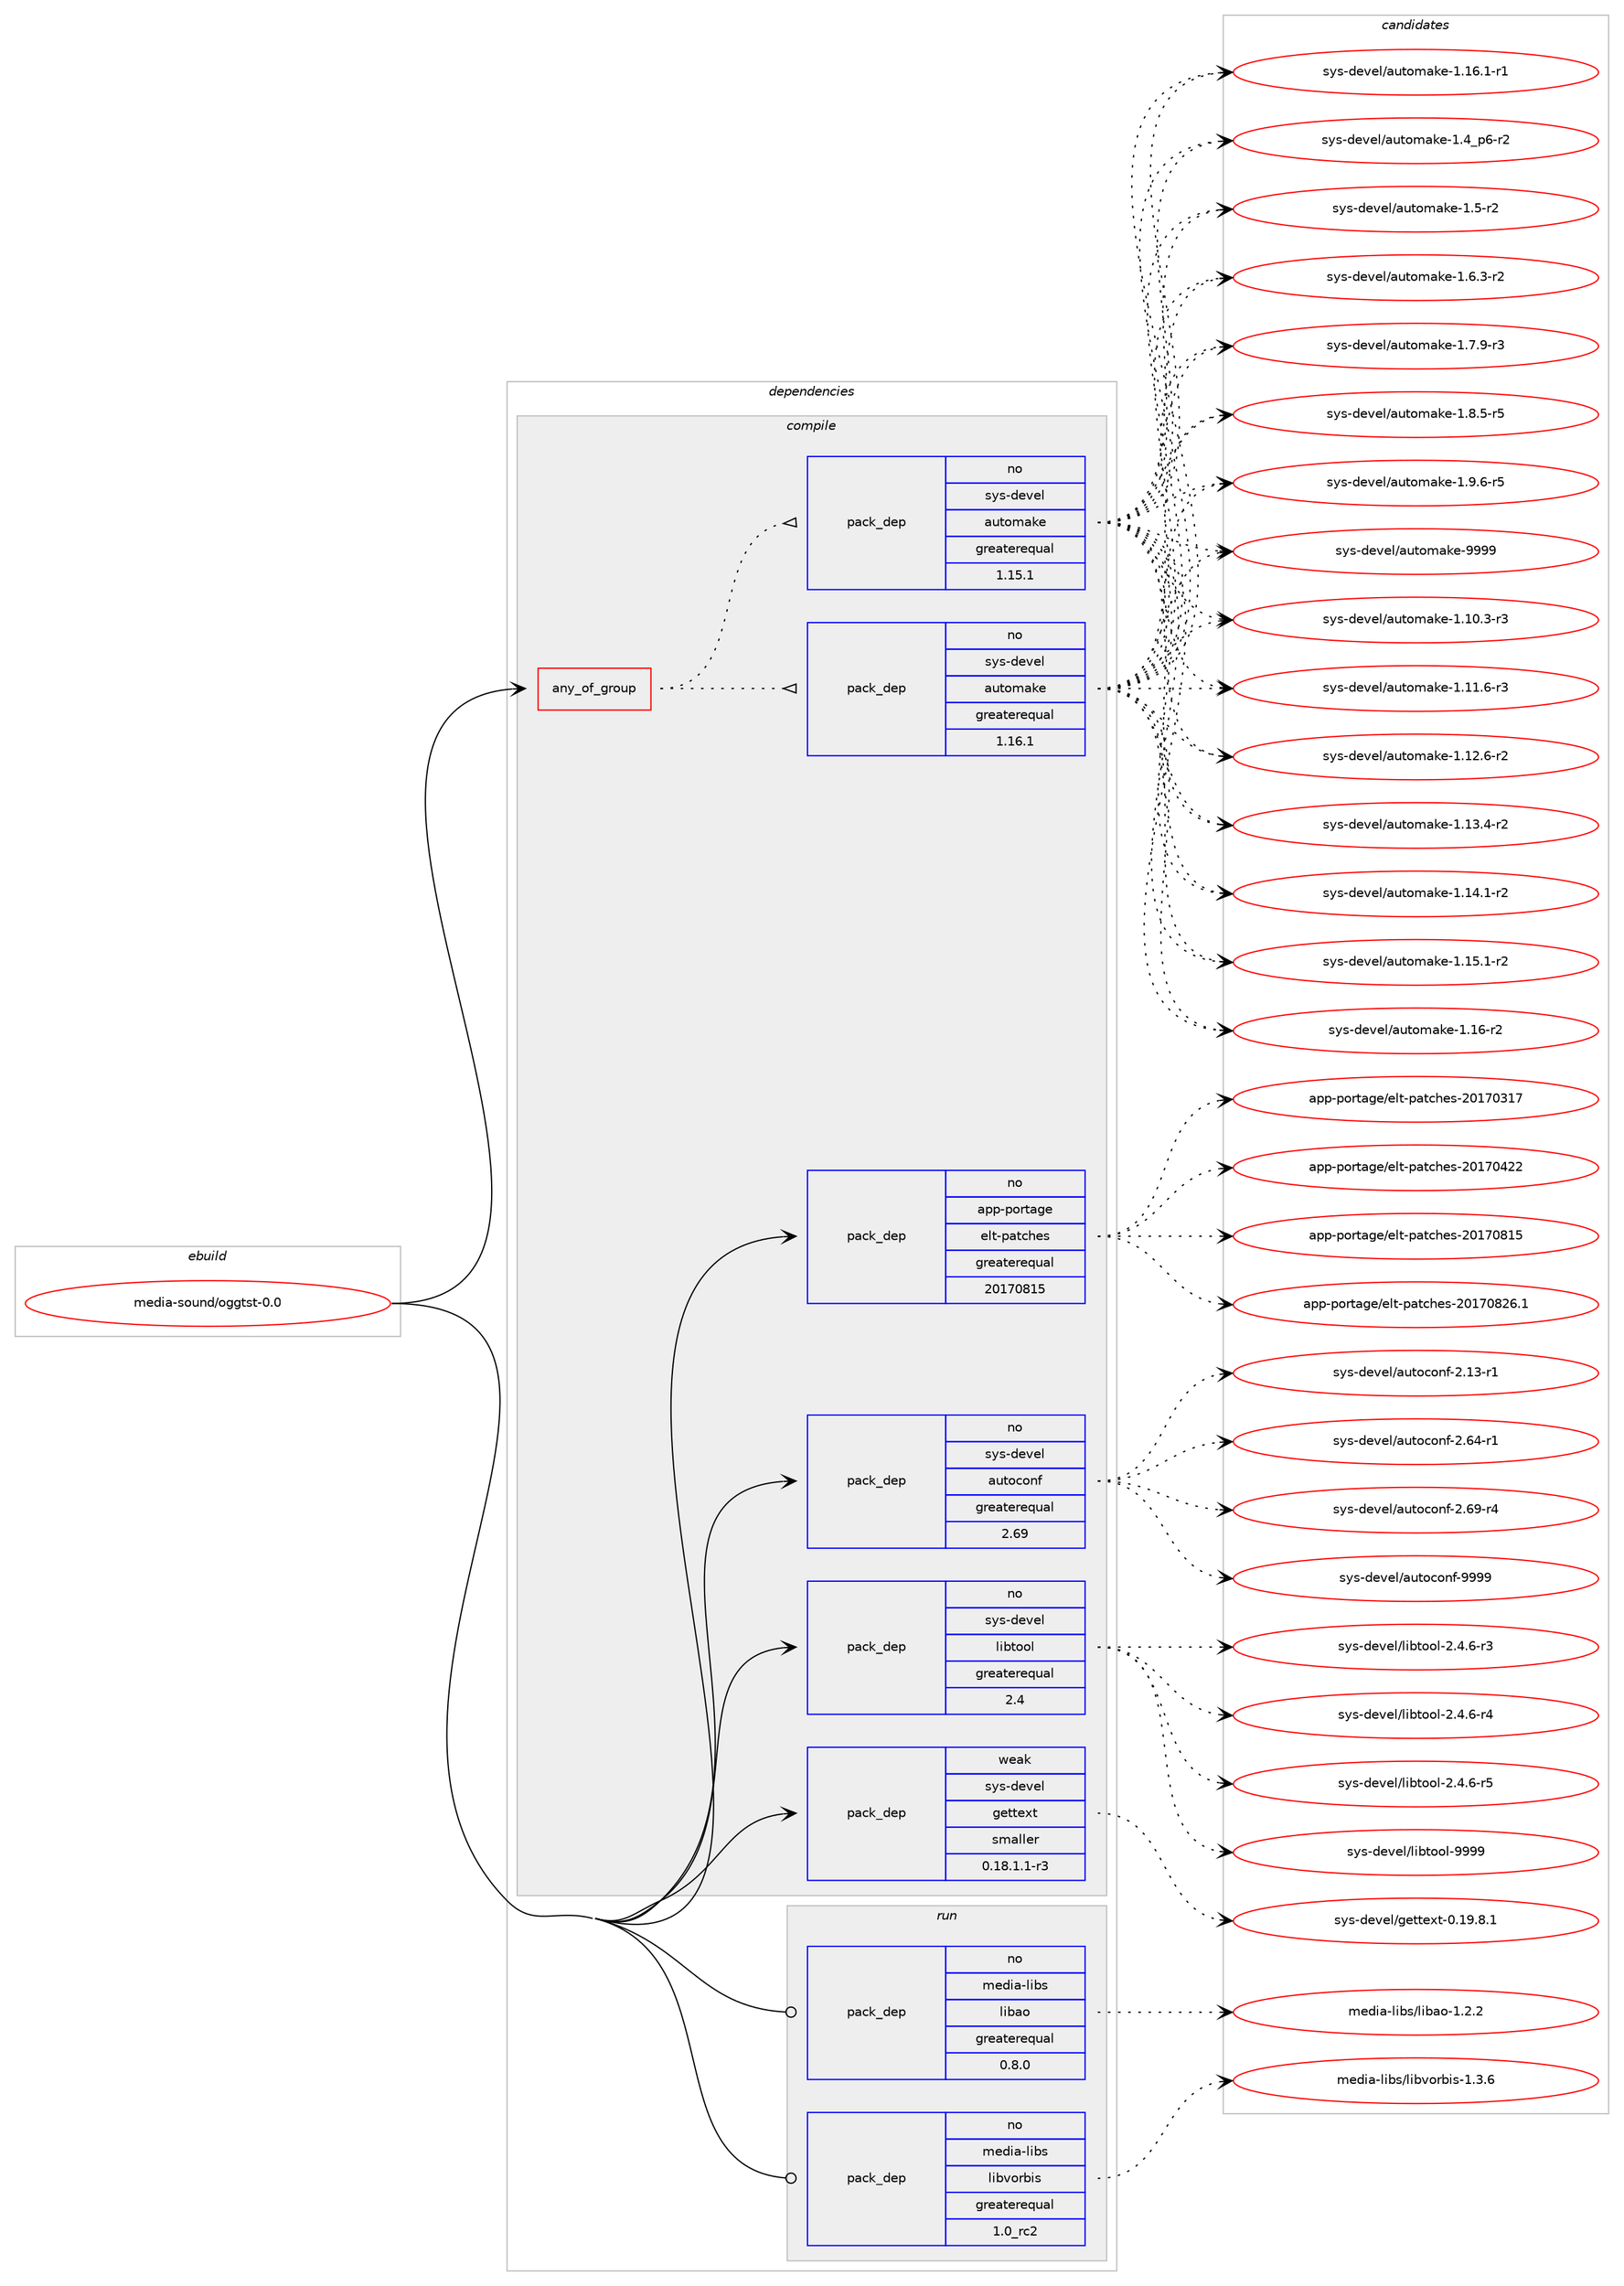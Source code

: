 digraph prolog {

# *************
# Graph options
# *************

newrank=true;
concentrate=true;
compound=true;
graph [rankdir=LR,fontname=Helvetica,fontsize=10,ranksep=1.5];#, ranksep=2.5, nodesep=0.2];
edge  [arrowhead=vee];
node  [fontname=Helvetica,fontsize=10];

# **********
# The ebuild
# **********

subgraph cluster_leftcol {
color=gray;
rank=same;
label=<<i>ebuild</i>>;
id [label="media-sound/oggtst-0.0", color=red, width=4, href="../media-sound/oggtst-0.0.svg"];
}

# ****************
# The dependencies
# ****************

subgraph cluster_midcol {
color=gray;
label=<<i>dependencies</i>>;
subgraph cluster_compile {
fillcolor="#eeeeee";
style=filled;
label=<<i>compile</i>>;
subgraph any25524 {
dependency1628710 [label=<<TABLE BORDER="0" CELLBORDER="1" CELLSPACING="0" CELLPADDING="4"><TR><TD CELLPADDING="10">any_of_group</TD></TR></TABLE>>, shape=none, color=red];subgraph pack1164610 {
dependency1628711 [label=<<TABLE BORDER="0" CELLBORDER="1" CELLSPACING="0" CELLPADDING="4" WIDTH="220"><TR><TD ROWSPAN="6" CELLPADDING="30">pack_dep</TD></TR><TR><TD WIDTH="110">no</TD></TR><TR><TD>sys-devel</TD></TR><TR><TD>automake</TD></TR><TR><TD>greaterequal</TD></TR><TR><TD>1.16.1</TD></TR></TABLE>>, shape=none, color=blue];
}
dependency1628710:e -> dependency1628711:w [weight=20,style="dotted",arrowhead="oinv"];
subgraph pack1164611 {
dependency1628712 [label=<<TABLE BORDER="0" CELLBORDER="1" CELLSPACING="0" CELLPADDING="4" WIDTH="220"><TR><TD ROWSPAN="6" CELLPADDING="30">pack_dep</TD></TR><TR><TD WIDTH="110">no</TD></TR><TR><TD>sys-devel</TD></TR><TR><TD>automake</TD></TR><TR><TD>greaterequal</TD></TR><TR><TD>1.15.1</TD></TR></TABLE>>, shape=none, color=blue];
}
dependency1628710:e -> dependency1628712:w [weight=20,style="dotted",arrowhead="oinv"];
}
id:e -> dependency1628710:w [weight=20,style="solid",arrowhead="vee"];
subgraph pack1164612 {
dependency1628713 [label=<<TABLE BORDER="0" CELLBORDER="1" CELLSPACING="0" CELLPADDING="4" WIDTH="220"><TR><TD ROWSPAN="6" CELLPADDING="30">pack_dep</TD></TR><TR><TD WIDTH="110">no</TD></TR><TR><TD>app-portage</TD></TR><TR><TD>elt-patches</TD></TR><TR><TD>greaterequal</TD></TR><TR><TD>20170815</TD></TR></TABLE>>, shape=none, color=blue];
}
id:e -> dependency1628713:w [weight=20,style="solid",arrowhead="vee"];
subgraph pack1164613 {
dependency1628714 [label=<<TABLE BORDER="0" CELLBORDER="1" CELLSPACING="0" CELLPADDING="4" WIDTH="220"><TR><TD ROWSPAN="6" CELLPADDING="30">pack_dep</TD></TR><TR><TD WIDTH="110">no</TD></TR><TR><TD>sys-devel</TD></TR><TR><TD>autoconf</TD></TR><TR><TD>greaterequal</TD></TR><TR><TD>2.69</TD></TR></TABLE>>, shape=none, color=blue];
}
id:e -> dependency1628714:w [weight=20,style="solid",arrowhead="vee"];
subgraph pack1164614 {
dependency1628715 [label=<<TABLE BORDER="0" CELLBORDER="1" CELLSPACING="0" CELLPADDING="4" WIDTH="220"><TR><TD ROWSPAN="6" CELLPADDING="30">pack_dep</TD></TR><TR><TD WIDTH="110">no</TD></TR><TR><TD>sys-devel</TD></TR><TR><TD>libtool</TD></TR><TR><TD>greaterequal</TD></TR><TR><TD>2.4</TD></TR></TABLE>>, shape=none, color=blue];
}
id:e -> dependency1628715:w [weight=20,style="solid",arrowhead="vee"];
subgraph pack1164615 {
dependency1628716 [label=<<TABLE BORDER="0" CELLBORDER="1" CELLSPACING="0" CELLPADDING="4" WIDTH="220"><TR><TD ROWSPAN="6" CELLPADDING="30">pack_dep</TD></TR><TR><TD WIDTH="110">weak</TD></TR><TR><TD>sys-devel</TD></TR><TR><TD>gettext</TD></TR><TR><TD>smaller</TD></TR><TR><TD>0.18.1.1-r3</TD></TR></TABLE>>, shape=none, color=blue];
}
id:e -> dependency1628716:w [weight=20,style="solid",arrowhead="vee"];
}
subgraph cluster_compileandrun {
fillcolor="#eeeeee";
style=filled;
label=<<i>compile and run</i>>;
}
subgraph cluster_run {
fillcolor="#eeeeee";
style=filled;
label=<<i>run</i>>;
subgraph pack1164616 {
dependency1628717 [label=<<TABLE BORDER="0" CELLBORDER="1" CELLSPACING="0" CELLPADDING="4" WIDTH="220"><TR><TD ROWSPAN="6" CELLPADDING="30">pack_dep</TD></TR><TR><TD WIDTH="110">no</TD></TR><TR><TD>media-libs</TD></TR><TR><TD>libao</TD></TR><TR><TD>greaterequal</TD></TR><TR><TD>0.8.0</TD></TR></TABLE>>, shape=none, color=blue];
}
id:e -> dependency1628717:w [weight=20,style="solid",arrowhead="odot"];
subgraph pack1164617 {
dependency1628718 [label=<<TABLE BORDER="0" CELLBORDER="1" CELLSPACING="0" CELLPADDING="4" WIDTH="220"><TR><TD ROWSPAN="6" CELLPADDING="30">pack_dep</TD></TR><TR><TD WIDTH="110">no</TD></TR><TR><TD>media-libs</TD></TR><TR><TD>libvorbis</TD></TR><TR><TD>greaterequal</TD></TR><TR><TD>1.0_rc2</TD></TR></TABLE>>, shape=none, color=blue];
}
id:e -> dependency1628718:w [weight=20,style="solid",arrowhead="odot"];
}
}

# **************
# The candidates
# **************

subgraph cluster_choices {
rank=same;
color=gray;
label=<<i>candidates</i>>;

subgraph choice1164610 {
color=black;
nodesep=1;
choice11512111545100101118101108479711711611110997107101454946494846514511451 [label="sys-devel/automake-1.10.3-r3", color=red, width=4,href="../sys-devel/automake-1.10.3-r3.svg"];
choice11512111545100101118101108479711711611110997107101454946494946544511451 [label="sys-devel/automake-1.11.6-r3", color=red, width=4,href="../sys-devel/automake-1.11.6-r3.svg"];
choice11512111545100101118101108479711711611110997107101454946495046544511450 [label="sys-devel/automake-1.12.6-r2", color=red, width=4,href="../sys-devel/automake-1.12.6-r2.svg"];
choice11512111545100101118101108479711711611110997107101454946495146524511450 [label="sys-devel/automake-1.13.4-r2", color=red, width=4,href="../sys-devel/automake-1.13.4-r2.svg"];
choice11512111545100101118101108479711711611110997107101454946495246494511450 [label="sys-devel/automake-1.14.1-r2", color=red, width=4,href="../sys-devel/automake-1.14.1-r2.svg"];
choice11512111545100101118101108479711711611110997107101454946495346494511450 [label="sys-devel/automake-1.15.1-r2", color=red, width=4,href="../sys-devel/automake-1.15.1-r2.svg"];
choice1151211154510010111810110847971171161111099710710145494649544511450 [label="sys-devel/automake-1.16-r2", color=red, width=4,href="../sys-devel/automake-1.16-r2.svg"];
choice11512111545100101118101108479711711611110997107101454946495446494511449 [label="sys-devel/automake-1.16.1-r1", color=red, width=4,href="../sys-devel/automake-1.16.1-r1.svg"];
choice115121115451001011181011084797117116111109971071014549465295112544511450 [label="sys-devel/automake-1.4_p6-r2", color=red, width=4,href="../sys-devel/automake-1.4_p6-r2.svg"];
choice11512111545100101118101108479711711611110997107101454946534511450 [label="sys-devel/automake-1.5-r2", color=red, width=4,href="../sys-devel/automake-1.5-r2.svg"];
choice115121115451001011181011084797117116111109971071014549465446514511450 [label="sys-devel/automake-1.6.3-r2", color=red, width=4,href="../sys-devel/automake-1.6.3-r2.svg"];
choice115121115451001011181011084797117116111109971071014549465546574511451 [label="sys-devel/automake-1.7.9-r3", color=red, width=4,href="../sys-devel/automake-1.7.9-r3.svg"];
choice115121115451001011181011084797117116111109971071014549465646534511453 [label="sys-devel/automake-1.8.5-r5", color=red, width=4,href="../sys-devel/automake-1.8.5-r5.svg"];
choice115121115451001011181011084797117116111109971071014549465746544511453 [label="sys-devel/automake-1.9.6-r5", color=red, width=4,href="../sys-devel/automake-1.9.6-r5.svg"];
choice115121115451001011181011084797117116111109971071014557575757 [label="sys-devel/automake-9999", color=red, width=4,href="../sys-devel/automake-9999.svg"];
dependency1628711:e -> choice11512111545100101118101108479711711611110997107101454946494846514511451:w [style=dotted,weight="100"];
dependency1628711:e -> choice11512111545100101118101108479711711611110997107101454946494946544511451:w [style=dotted,weight="100"];
dependency1628711:e -> choice11512111545100101118101108479711711611110997107101454946495046544511450:w [style=dotted,weight="100"];
dependency1628711:e -> choice11512111545100101118101108479711711611110997107101454946495146524511450:w [style=dotted,weight="100"];
dependency1628711:e -> choice11512111545100101118101108479711711611110997107101454946495246494511450:w [style=dotted,weight="100"];
dependency1628711:e -> choice11512111545100101118101108479711711611110997107101454946495346494511450:w [style=dotted,weight="100"];
dependency1628711:e -> choice1151211154510010111810110847971171161111099710710145494649544511450:w [style=dotted,weight="100"];
dependency1628711:e -> choice11512111545100101118101108479711711611110997107101454946495446494511449:w [style=dotted,weight="100"];
dependency1628711:e -> choice115121115451001011181011084797117116111109971071014549465295112544511450:w [style=dotted,weight="100"];
dependency1628711:e -> choice11512111545100101118101108479711711611110997107101454946534511450:w [style=dotted,weight="100"];
dependency1628711:e -> choice115121115451001011181011084797117116111109971071014549465446514511450:w [style=dotted,weight="100"];
dependency1628711:e -> choice115121115451001011181011084797117116111109971071014549465546574511451:w [style=dotted,weight="100"];
dependency1628711:e -> choice115121115451001011181011084797117116111109971071014549465646534511453:w [style=dotted,weight="100"];
dependency1628711:e -> choice115121115451001011181011084797117116111109971071014549465746544511453:w [style=dotted,weight="100"];
dependency1628711:e -> choice115121115451001011181011084797117116111109971071014557575757:w [style=dotted,weight="100"];
}
subgraph choice1164611 {
color=black;
nodesep=1;
choice11512111545100101118101108479711711611110997107101454946494846514511451 [label="sys-devel/automake-1.10.3-r3", color=red, width=4,href="../sys-devel/automake-1.10.3-r3.svg"];
choice11512111545100101118101108479711711611110997107101454946494946544511451 [label="sys-devel/automake-1.11.6-r3", color=red, width=4,href="../sys-devel/automake-1.11.6-r3.svg"];
choice11512111545100101118101108479711711611110997107101454946495046544511450 [label="sys-devel/automake-1.12.6-r2", color=red, width=4,href="../sys-devel/automake-1.12.6-r2.svg"];
choice11512111545100101118101108479711711611110997107101454946495146524511450 [label="sys-devel/automake-1.13.4-r2", color=red, width=4,href="../sys-devel/automake-1.13.4-r2.svg"];
choice11512111545100101118101108479711711611110997107101454946495246494511450 [label="sys-devel/automake-1.14.1-r2", color=red, width=4,href="../sys-devel/automake-1.14.1-r2.svg"];
choice11512111545100101118101108479711711611110997107101454946495346494511450 [label="sys-devel/automake-1.15.1-r2", color=red, width=4,href="../sys-devel/automake-1.15.1-r2.svg"];
choice1151211154510010111810110847971171161111099710710145494649544511450 [label="sys-devel/automake-1.16-r2", color=red, width=4,href="../sys-devel/automake-1.16-r2.svg"];
choice11512111545100101118101108479711711611110997107101454946495446494511449 [label="sys-devel/automake-1.16.1-r1", color=red, width=4,href="../sys-devel/automake-1.16.1-r1.svg"];
choice115121115451001011181011084797117116111109971071014549465295112544511450 [label="sys-devel/automake-1.4_p6-r2", color=red, width=4,href="../sys-devel/automake-1.4_p6-r2.svg"];
choice11512111545100101118101108479711711611110997107101454946534511450 [label="sys-devel/automake-1.5-r2", color=red, width=4,href="../sys-devel/automake-1.5-r2.svg"];
choice115121115451001011181011084797117116111109971071014549465446514511450 [label="sys-devel/automake-1.6.3-r2", color=red, width=4,href="../sys-devel/automake-1.6.3-r2.svg"];
choice115121115451001011181011084797117116111109971071014549465546574511451 [label="sys-devel/automake-1.7.9-r3", color=red, width=4,href="../sys-devel/automake-1.7.9-r3.svg"];
choice115121115451001011181011084797117116111109971071014549465646534511453 [label="sys-devel/automake-1.8.5-r5", color=red, width=4,href="../sys-devel/automake-1.8.5-r5.svg"];
choice115121115451001011181011084797117116111109971071014549465746544511453 [label="sys-devel/automake-1.9.6-r5", color=red, width=4,href="../sys-devel/automake-1.9.6-r5.svg"];
choice115121115451001011181011084797117116111109971071014557575757 [label="sys-devel/automake-9999", color=red, width=4,href="../sys-devel/automake-9999.svg"];
dependency1628712:e -> choice11512111545100101118101108479711711611110997107101454946494846514511451:w [style=dotted,weight="100"];
dependency1628712:e -> choice11512111545100101118101108479711711611110997107101454946494946544511451:w [style=dotted,weight="100"];
dependency1628712:e -> choice11512111545100101118101108479711711611110997107101454946495046544511450:w [style=dotted,weight="100"];
dependency1628712:e -> choice11512111545100101118101108479711711611110997107101454946495146524511450:w [style=dotted,weight="100"];
dependency1628712:e -> choice11512111545100101118101108479711711611110997107101454946495246494511450:w [style=dotted,weight="100"];
dependency1628712:e -> choice11512111545100101118101108479711711611110997107101454946495346494511450:w [style=dotted,weight="100"];
dependency1628712:e -> choice1151211154510010111810110847971171161111099710710145494649544511450:w [style=dotted,weight="100"];
dependency1628712:e -> choice11512111545100101118101108479711711611110997107101454946495446494511449:w [style=dotted,weight="100"];
dependency1628712:e -> choice115121115451001011181011084797117116111109971071014549465295112544511450:w [style=dotted,weight="100"];
dependency1628712:e -> choice11512111545100101118101108479711711611110997107101454946534511450:w [style=dotted,weight="100"];
dependency1628712:e -> choice115121115451001011181011084797117116111109971071014549465446514511450:w [style=dotted,weight="100"];
dependency1628712:e -> choice115121115451001011181011084797117116111109971071014549465546574511451:w [style=dotted,weight="100"];
dependency1628712:e -> choice115121115451001011181011084797117116111109971071014549465646534511453:w [style=dotted,weight="100"];
dependency1628712:e -> choice115121115451001011181011084797117116111109971071014549465746544511453:w [style=dotted,weight="100"];
dependency1628712:e -> choice115121115451001011181011084797117116111109971071014557575757:w [style=dotted,weight="100"];
}
subgraph choice1164612 {
color=black;
nodesep=1;
choice97112112451121111141169710310147101108116451129711699104101115455048495548514955 [label="app-portage/elt-patches-20170317", color=red, width=4,href="../app-portage/elt-patches-20170317.svg"];
choice97112112451121111141169710310147101108116451129711699104101115455048495548525050 [label="app-portage/elt-patches-20170422", color=red, width=4,href="../app-portage/elt-patches-20170422.svg"];
choice97112112451121111141169710310147101108116451129711699104101115455048495548564953 [label="app-portage/elt-patches-20170815", color=red, width=4,href="../app-portage/elt-patches-20170815.svg"];
choice971121124511211111411697103101471011081164511297116991041011154550484955485650544649 [label="app-portage/elt-patches-20170826.1", color=red, width=4,href="../app-portage/elt-patches-20170826.1.svg"];
dependency1628713:e -> choice97112112451121111141169710310147101108116451129711699104101115455048495548514955:w [style=dotted,weight="100"];
dependency1628713:e -> choice97112112451121111141169710310147101108116451129711699104101115455048495548525050:w [style=dotted,weight="100"];
dependency1628713:e -> choice97112112451121111141169710310147101108116451129711699104101115455048495548564953:w [style=dotted,weight="100"];
dependency1628713:e -> choice971121124511211111411697103101471011081164511297116991041011154550484955485650544649:w [style=dotted,weight="100"];
}
subgraph choice1164613 {
color=black;
nodesep=1;
choice1151211154510010111810110847971171161119911111010245504649514511449 [label="sys-devel/autoconf-2.13-r1", color=red, width=4,href="../sys-devel/autoconf-2.13-r1.svg"];
choice1151211154510010111810110847971171161119911111010245504654524511449 [label="sys-devel/autoconf-2.64-r1", color=red, width=4,href="../sys-devel/autoconf-2.64-r1.svg"];
choice1151211154510010111810110847971171161119911111010245504654574511452 [label="sys-devel/autoconf-2.69-r4", color=red, width=4,href="../sys-devel/autoconf-2.69-r4.svg"];
choice115121115451001011181011084797117116111991111101024557575757 [label="sys-devel/autoconf-9999", color=red, width=4,href="../sys-devel/autoconf-9999.svg"];
dependency1628714:e -> choice1151211154510010111810110847971171161119911111010245504649514511449:w [style=dotted,weight="100"];
dependency1628714:e -> choice1151211154510010111810110847971171161119911111010245504654524511449:w [style=dotted,weight="100"];
dependency1628714:e -> choice1151211154510010111810110847971171161119911111010245504654574511452:w [style=dotted,weight="100"];
dependency1628714:e -> choice115121115451001011181011084797117116111991111101024557575757:w [style=dotted,weight="100"];
}
subgraph choice1164614 {
color=black;
nodesep=1;
choice1151211154510010111810110847108105981161111111084550465246544511451 [label="sys-devel/libtool-2.4.6-r3", color=red, width=4,href="../sys-devel/libtool-2.4.6-r3.svg"];
choice1151211154510010111810110847108105981161111111084550465246544511452 [label="sys-devel/libtool-2.4.6-r4", color=red, width=4,href="../sys-devel/libtool-2.4.6-r4.svg"];
choice1151211154510010111810110847108105981161111111084550465246544511453 [label="sys-devel/libtool-2.4.6-r5", color=red, width=4,href="../sys-devel/libtool-2.4.6-r5.svg"];
choice1151211154510010111810110847108105981161111111084557575757 [label="sys-devel/libtool-9999", color=red, width=4,href="../sys-devel/libtool-9999.svg"];
dependency1628715:e -> choice1151211154510010111810110847108105981161111111084550465246544511451:w [style=dotted,weight="100"];
dependency1628715:e -> choice1151211154510010111810110847108105981161111111084550465246544511452:w [style=dotted,weight="100"];
dependency1628715:e -> choice1151211154510010111810110847108105981161111111084550465246544511453:w [style=dotted,weight="100"];
dependency1628715:e -> choice1151211154510010111810110847108105981161111111084557575757:w [style=dotted,weight="100"];
}
subgraph choice1164615 {
color=black;
nodesep=1;
choice1151211154510010111810110847103101116116101120116454846495746564649 [label="sys-devel/gettext-0.19.8.1", color=red, width=4,href="../sys-devel/gettext-0.19.8.1.svg"];
dependency1628716:e -> choice1151211154510010111810110847103101116116101120116454846495746564649:w [style=dotted,weight="100"];
}
subgraph choice1164616 {
color=black;
nodesep=1;
choice109101100105974510810598115471081059897111454946504650 [label="media-libs/libao-1.2.2", color=red, width=4,href="../media-libs/libao-1.2.2.svg"];
dependency1628717:e -> choice109101100105974510810598115471081059897111454946504650:w [style=dotted,weight="100"];
}
subgraph choice1164617 {
color=black;
nodesep=1;
choice109101100105974510810598115471081059811811111498105115454946514654 [label="media-libs/libvorbis-1.3.6", color=red, width=4,href="../media-libs/libvorbis-1.3.6.svg"];
dependency1628718:e -> choice109101100105974510810598115471081059811811111498105115454946514654:w [style=dotted,weight="100"];
}
}

}
